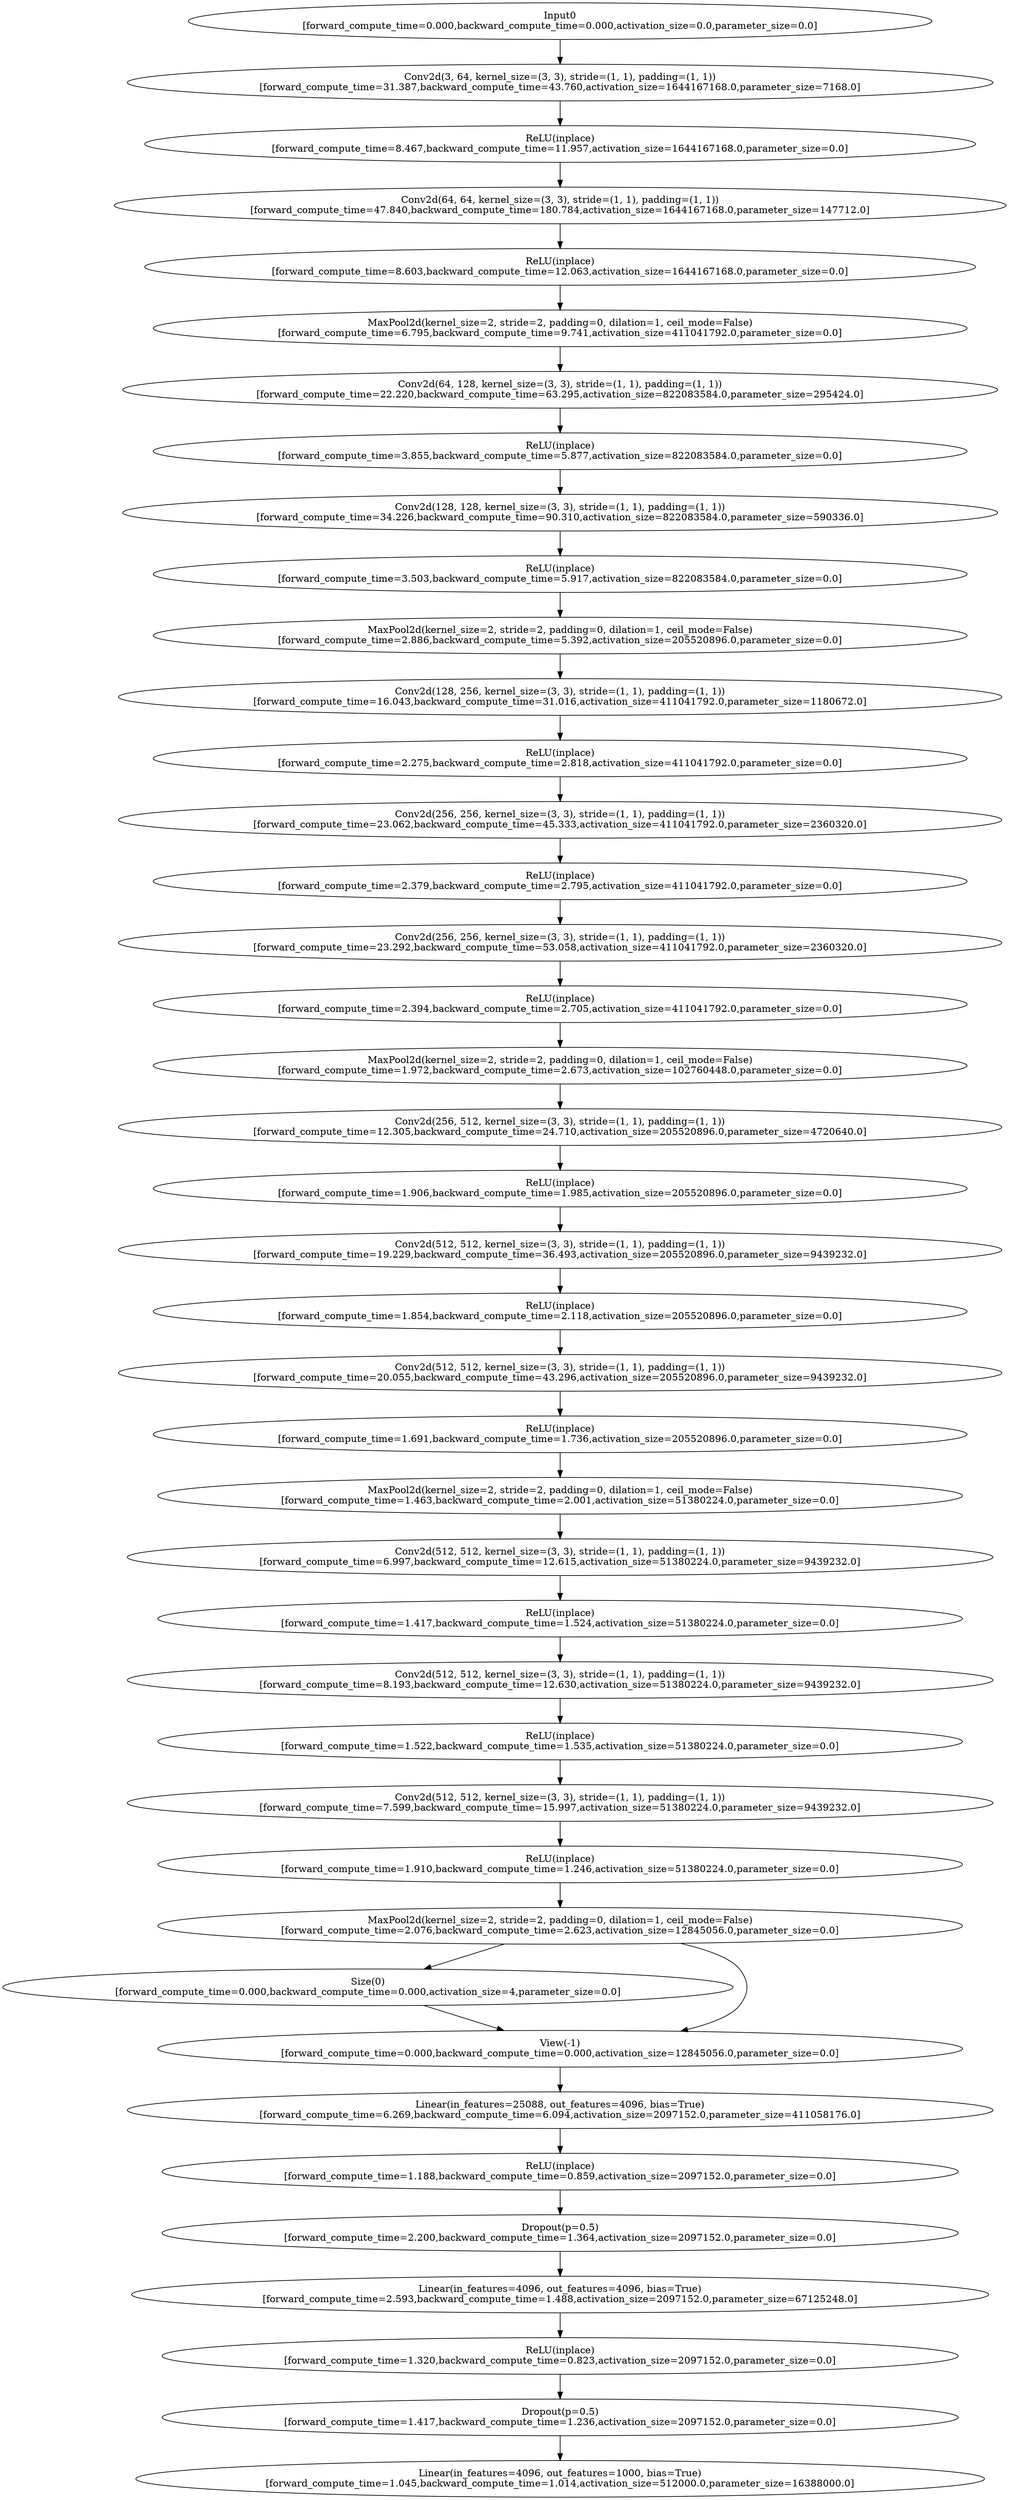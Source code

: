 digraph {
	node1 [label="Input0
[forward_compute_time=0.000,backward_compute_time=0.000,activation_size=0.0,parameter_size=0.0]"]
	node2 [label="Conv2d(3, 64, kernel_size=(3, 3), stride=(1, 1), padding=(1, 1))
[forward_compute_time=31.387,backward_compute_time=43.760,activation_size=1644167168.0,parameter_size=7168.0]"]
	node3 [label="ReLU(inplace)
[forward_compute_time=8.467,backward_compute_time=11.957,activation_size=1644167168.0,parameter_size=0.0]"]
	node4 [label="Conv2d(64, 64, kernel_size=(3, 3), stride=(1, 1), padding=(1, 1))
[forward_compute_time=47.840,backward_compute_time=180.784,activation_size=1644167168.0,parameter_size=147712.0]"]
	node5 [label="ReLU(inplace)
[forward_compute_time=8.603,backward_compute_time=12.063,activation_size=1644167168.0,parameter_size=0.0]"]
	node6 [label="MaxPool2d(kernel_size=2, stride=2, padding=0, dilation=1, ceil_mode=False)
[forward_compute_time=6.795,backward_compute_time=9.741,activation_size=411041792.0,parameter_size=0.0]"]
	node7 [label="Conv2d(64, 128, kernel_size=(3, 3), stride=(1, 1), padding=(1, 1))
[forward_compute_time=22.220,backward_compute_time=63.295,activation_size=822083584.0,parameter_size=295424.0]"]
	node8 [label="ReLU(inplace)
[forward_compute_time=3.855,backward_compute_time=5.877,activation_size=822083584.0,parameter_size=0.0]"]
	node9 [label="Conv2d(128, 128, kernel_size=(3, 3), stride=(1, 1), padding=(1, 1))
[forward_compute_time=34.226,backward_compute_time=90.310,activation_size=822083584.0,parameter_size=590336.0]"]
	node10 [label="ReLU(inplace)
[forward_compute_time=3.503,backward_compute_time=5.917,activation_size=822083584.0,parameter_size=0.0]"]
	node11 [label="MaxPool2d(kernel_size=2, stride=2, padding=0, dilation=1, ceil_mode=False)
[forward_compute_time=2.886,backward_compute_time=5.392,activation_size=205520896.0,parameter_size=0.0]"]
	node12 [label="Conv2d(128, 256, kernel_size=(3, 3), stride=(1, 1), padding=(1, 1))
[forward_compute_time=16.043,backward_compute_time=31.016,activation_size=411041792.0,parameter_size=1180672.0]"]
	node13 [label="ReLU(inplace)
[forward_compute_time=2.275,backward_compute_time=2.818,activation_size=411041792.0,parameter_size=0.0]"]
	node14 [label="Conv2d(256, 256, kernel_size=(3, 3), stride=(1, 1), padding=(1, 1))
[forward_compute_time=23.062,backward_compute_time=45.333,activation_size=411041792.0,parameter_size=2360320.0]"]
	node15 [label="ReLU(inplace)
[forward_compute_time=2.379,backward_compute_time=2.795,activation_size=411041792.0,parameter_size=0.0]"]
	node16 [label="Conv2d(256, 256, kernel_size=(3, 3), stride=(1, 1), padding=(1, 1))
[forward_compute_time=23.292,backward_compute_time=53.058,activation_size=411041792.0,parameter_size=2360320.0]"]
	node17 [label="ReLU(inplace)
[forward_compute_time=2.394,backward_compute_time=2.705,activation_size=411041792.0,parameter_size=0.0]"]
	node18 [label="MaxPool2d(kernel_size=2, stride=2, padding=0, dilation=1, ceil_mode=False)
[forward_compute_time=1.972,backward_compute_time=2.673,activation_size=102760448.0,parameter_size=0.0]"]
	node19 [label="Conv2d(256, 512, kernel_size=(3, 3), stride=(1, 1), padding=(1, 1))
[forward_compute_time=12.305,backward_compute_time=24.710,activation_size=205520896.0,parameter_size=4720640.0]"]
	node20 [label="ReLU(inplace)
[forward_compute_time=1.906,backward_compute_time=1.985,activation_size=205520896.0,parameter_size=0.0]"]
	node21 [label="Conv2d(512, 512, kernel_size=(3, 3), stride=(1, 1), padding=(1, 1))
[forward_compute_time=19.229,backward_compute_time=36.493,activation_size=205520896.0,parameter_size=9439232.0]"]
	node22 [label="ReLU(inplace)
[forward_compute_time=1.854,backward_compute_time=2.118,activation_size=205520896.0,parameter_size=0.0]"]
	node23 [label="Conv2d(512, 512, kernel_size=(3, 3), stride=(1, 1), padding=(1, 1))
[forward_compute_time=20.055,backward_compute_time=43.296,activation_size=205520896.0,parameter_size=9439232.0]"]
	node24 [label="ReLU(inplace)
[forward_compute_time=1.691,backward_compute_time=1.736,activation_size=205520896.0,parameter_size=0.0]"]
	node25 [label="MaxPool2d(kernel_size=2, stride=2, padding=0, dilation=1, ceil_mode=False)
[forward_compute_time=1.463,backward_compute_time=2.001,activation_size=51380224.0,parameter_size=0.0]"]
	node26 [label="Conv2d(512, 512, kernel_size=(3, 3), stride=(1, 1), padding=(1, 1))
[forward_compute_time=6.997,backward_compute_time=12.615,activation_size=51380224.0,parameter_size=9439232.0]"]
	node27 [label="ReLU(inplace)
[forward_compute_time=1.417,backward_compute_time=1.524,activation_size=51380224.0,parameter_size=0.0]"]
	node28 [label="Conv2d(512, 512, kernel_size=(3, 3), stride=(1, 1), padding=(1, 1))
[forward_compute_time=8.193,backward_compute_time=12.630,activation_size=51380224.0,parameter_size=9439232.0]"]
	node29 [label="ReLU(inplace)
[forward_compute_time=1.522,backward_compute_time=1.535,activation_size=51380224.0,parameter_size=0.0]"]
	node30 [label="Conv2d(512, 512, kernel_size=(3, 3), stride=(1, 1), padding=(1, 1))
[forward_compute_time=7.599,backward_compute_time=15.997,activation_size=51380224.0,parameter_size=9439232.0]"]
	node31 [label="ReLU(inplace)
[forward_compute_time=1.910,backward_compute_time=1.246,activation_size=51380224.0,parameter_size=0.0]"]
	node32 [label="MaxPool2d(kernel_size=2, stride=2, padding=0, dilation=1, ceil_mode=False)
[forward_compute_time=2.076,backward_compute_time=2.623,activation_size=12845056.0,parameter_size=0.0]"]
	node33 [label="Size(0)
[forward_compute_time=0.000,backward_compute_time=0.000,activation_size=4,parameter_size=0.0]"]
	node34 [label="View(-1)
[forward_compute_time=0.000,backward_compute_time=0.000,activation_size=12845056.0,parameter_size=0.0]"]
	node35 [label="Linear(in_features=25088, out_features=4096, bias=True)
[forward_compute_time=6.269,backward_compute_time=6.094,activation_size=2097152.0,parameter_size=411058176.0]"]
	node36 [label="ReLU(inplace)
[forward_compute_time=1.188,backward_compute_time=0.859,activation_size=2097152.0,parameter_size=0.0]"]
	node37 [label="Dropout(p=0.5)
[forward_compute_time=2.200,backward_compute_time=1.364,activation_size=2097152.0,parameter_size=0.0]"]
	node38 [label="Linear(in_features=4096, out_features=4096, bias=True)
[forward_compute_time=2.593,backward_compute_time=1.488,activation_size=2097152.0,parameter_size=67125248.0]"]
	node39 [label="ReLU(inplace)
[forward_compute_time=1.320,backward_compute_time=0.823,activation_size=2097152.0,parameter_size=0.0]"]
	node40 [label="Dropout(p=0.5)
[forward_compute_time=1.417,backward_compute_time=1.236,activation_size=2097152.0,parameter_size=0.0]"]
	node41 [label="Linear(in_features=4096, out_features=1000, bias=True)
[forward_compute_time=1.045,backward_compute_time=1.014,activation_size=512000.0,parameter_size=16388000.0]"]
	node1 -> node2
	node2 -> node3
	node3 -> node4
	node4 -> node5
	node5 -> node6
	node6 -> node7
	node7 -> node8
	node8 -> node9
	node9 -> node10
	node10 -> node11
	node11 -> node12
	node12 -> node13
	node13 -> node14
	node14 -> node15
	node15 -> node16
	node16 -> node17
	node17 -> node18
	node18 -> node19
	node19 -> node20
	node20 -> node21
	node21 -> node22
	node22 -> node23
	node23 -> node24
	node24 -> node25
	node25 -> node26
	node26 -> node27
	node27 -> node28
	node28 -> node29
	node29 -> node30
	node30 -> node31
	node31 -> node32
	node32 -> node33
	node32 -> node34
	node33 -> node34
	node34 -> node35
	node35 -> node36
	node36 -> node37
	node37 -> node38
	node38 -> node39
	node39 -> node40
	node40 -> node41
}
